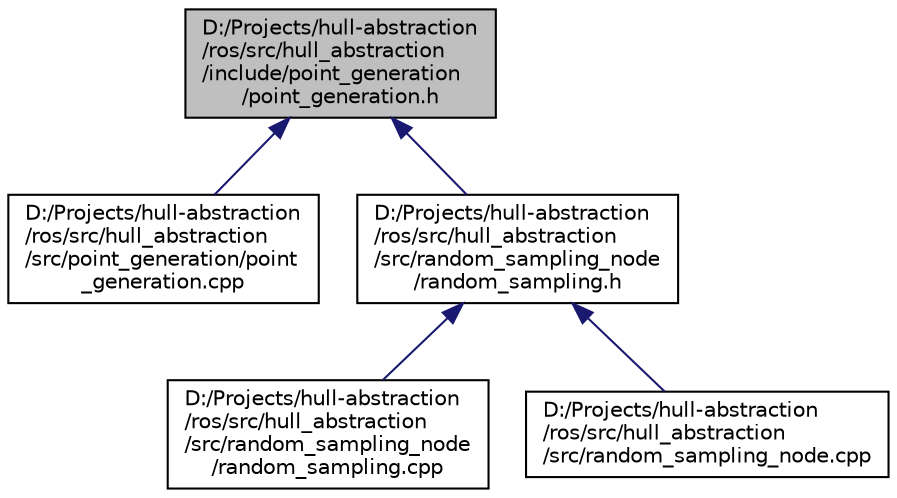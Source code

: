 digraph "D:/Projects/hull-abstraction/ros/src/hull_abstraction/include/point_generation/point_generation.h"
{
 // INTERACTIVE_SVG=YES
 // LATEX_PDF_SIZE
  edge [fontname="Helvetica",fontsize="10",labelfontname="Helvetica",labelfontsize="10"];
  node [fontname="Helvetica",fontsize="10",shape=record];
  Node1 [label="D:/Projects/hull-abstraction\l/ros/src/hull_abstraction\l/include/point_generation\l/point_generation.h",height=0.2,width=0.4,color="black", fillcolor="grey75", style="filled", fontcolor="black",tooltip=" "];
  Node1 -> Node2 [dir="back",color="midnightblue",fontsize="10",style="solid",fontname="Helvetica"];
  Node2 [label="D:/Projects/hull-abstraction\l/ros/src/hull_abstraction\l/src/point_generation/point\l_generation.cpp",height=0.2,width=0.4,color="black", fillcolor="white", style="filled",URL="$ros_2src_2hull__abstraction_2src_2point__generation_2point__generation_8cpp.html",tooltip=" "];
  Node1 -> Node3 [dir="back",color="midnightblue",fontsize="10",style="solid",fontname="Helvetica"];
  Node3 [label="D:/Projects/hull-abstraction\l/ros/src/hull_abstraction\l/src/random_sampling_node\l/random_sampling.h",height=0.2,width=0.4,color="black", fillcolor="white", style="filled",URL="$random__sampling_8h.html",tooltip="Framework of Random Sampling node."];
  Node3 -> Node4 [dir="back",color="midnightblue",fontsize="10",style="solid",fontname="Helvetica"];
  Node4 [label="D:/Projects/hull-abstraction\l/ros/src/hull_abstraction\l/src/random_sampling_node\l/random_sampling.cpp",height=0.2,width=0.4,color="black", fillcolor="white", style="filled",URL="$random__sampling_8cpp.html",tooltip=" "];
  Node3 -> Node5 [dir="back",color="midnightblue",fontsize="10",style="solid",fontname="Helvetica"];
  Node5 [label="D:/Projects/hull-abstraction\l/ros/src/hull_abstraction\l/src/random_sampling_node.cpp",height=0.2,width=0.4,color="black", fillcolor="white", style="filled",URL="$random__sampling__node_8cpp.html",tooltip=" "];
}
